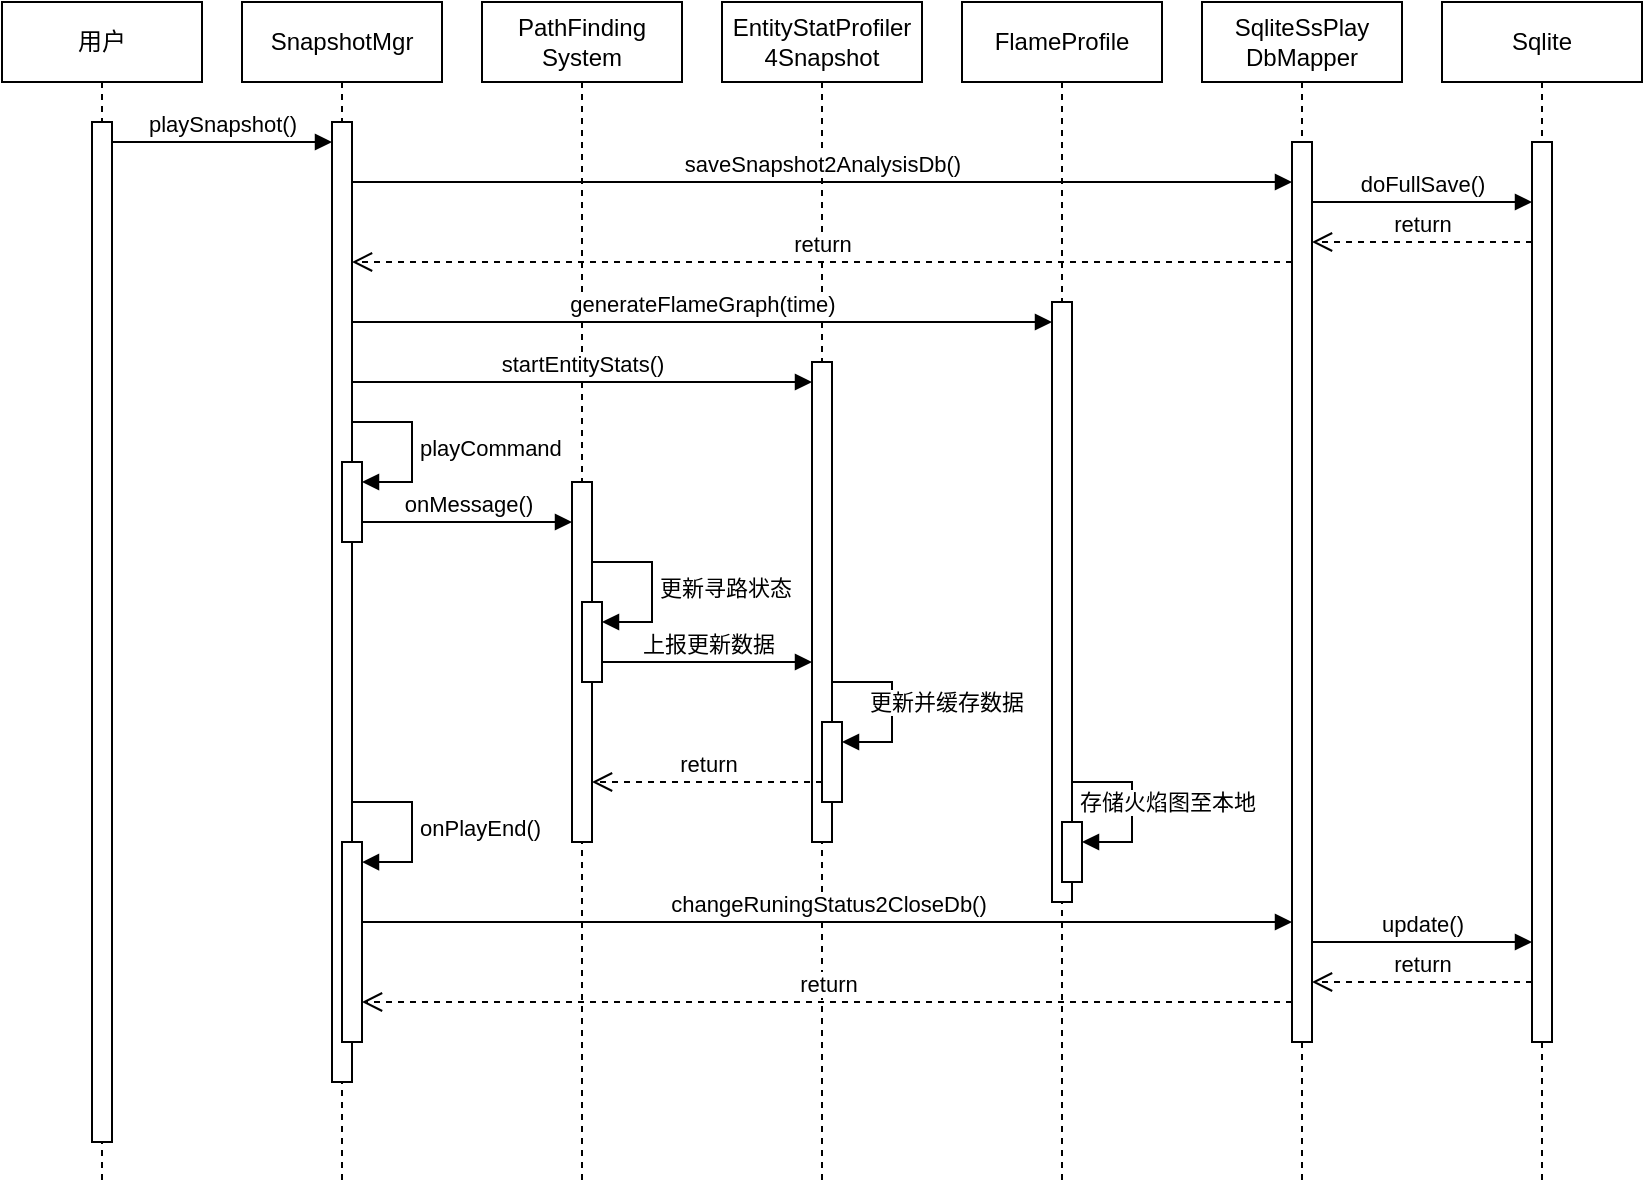 <mxfile version="20.8.22" type="github">
  <diagram name="第 1 页" id="zq2Mq9rDmm8WWnYwHjJl">
    <mxGraphModel dx="1125" dy="638" grid="1" gridSize="10" guides="1" tooltips="1" connect="1" arrows="1" fold="1" page="1" pageScale="1" pageWidth="827" pageHeight="1169" math="0" shadow="0">
      <root>
        <mxCell id="0" />
        <mxCell id="1" parent="0" />
        <mxCell id="VpdcMGoC2DRTy9kg_hOO-1" value="用户" style="shape=umlLifeline;perimeter=lifelinePerimeter;whiteSpace=wrap;html=1;container=0;dropTarget=0;collapsible=0;recursiveResize=0;outlineConnect=0;portConstraint=eastwest;newEdgeStyle={&quot;edgeStyle&quot;:&quot;elbowEdgeStyle&quot;,&quot;elbow&quot;:&quot;vertical&quot;,&quot;curved&quot;:0,&quot;rounded&quot;:0};" parent="1" vertex="1">
          <mxGeometry x="60" y="60" width="100" height="590" as="geometry" />
        </mxCell>
        <mxCell id="VpdcMGoC2DRTy9kg_hOO-7" value="" style="html=1;points=[];perimeter=orthogonalPerimeter;outlineConnect=0;targetShapes=umlLifeline;portConstraint=eastwest;newEdgeStyle={&quot;edgeStyle&quot;:&quot;elbowEdgeStyle&quot;,&quot;elbow&quot;:&quot;vertical&quot;,&quot;curved&quot;:0,&quot;rounded&quot;:0};" parent="VpdcMGoC2DRTy9kg_hOO-1" vertex="1">
          <mxGeometry x="45" y="60" width="10" height="510" as="geometry" />
        </mxCell>
        <mxCell id="VpdcMGoC2DRTy9kg_hOO-2" value="SnapshotMgr" style="shape=umlLifeline;perimeter=lifelinePerimeter;whiteSpace=wrap;html=1;container=0;dropTarget=0;collapsible=0;recursiveResize=0;outlineConnect=0;portConstraint=eastwest;newEdgeStyle={&quot;edgeStyle&quot;:&quot;elbowEdgeStyle&quot;,&quot;elbow&quot;:&quot;vertical&quot;,&quot;curved&quot;:0,&quot;rounded&quot;:0};" parent="1" vertex="1">
          <mxGeometry x="180" y="60" width="100" height="590" as="geometry" />
        </mxCell>
        <mxCell id="VpdcMGoC2DRTy9kg_hOO-8" value="" style="html=1;points=[];perimeter=orthogonalPerimeter;outlineConnect=0;targetShapes=umlLifeline;portConstraint=eastwest;newEdgeStyle={&quot;edgeStyle&quot;:&quot;elbowEdgeStyle&quot;,&quot;elbow&quot;:&quot;vertical&quot;,&quot;curved&quot;:0,&quot;rounded&quot;:0};" parent="VpdcMGoC2DRTy9kg_hOO-2" vertex="1">
          <mxGeometry x="45" y="60" width="10" height="480" as="geometry" />
        </mxCell>
        <mxCell id="VpdcMGoC2DRTy9kg_hOO-22" value="" style="html=1;points=[];perimeter=orthogonalPerimeter;outlineConnect=0;targetShapes=umlLifeline;portConstraint=eastwest;newEdgeStyle={&quot;edgeStyle&quot;:&quot;elbowEdgeStyle&quot;,&quot;elbow&quot;:&quot;vertical&quot;,&quot;curved&quot;:0,&quot;rounded&quot;:0};" parent="VpdcMGoC2DRTy9kg_hOO-2" vertex="1">
          <mxGeometry x="50" y="230" width="10" height="40" as="geometry" />
        </mxCell>
        <mxCell id="VpdcMGoC2DRTy9kg_hOO-23" value="playCommand" style="html=1;align=left;spacingLeft=2;endArrow=block;rounded=0;edgeStyle=orthogonalEdgeStyle;curved=0;rounded=0;" parent="VpdcMGoC2DRTy9kg_hOO-2" target="VpdcMGoC2DRTy9kg_hOO-22" edge="1">
          <mxGeometry relative="1" as="geometry">
            <mxPoint x="55" y="210" as="sourcePoint" />
            <Array as="points">
              <mxPoint x="85" y="240" />
            </Array>
          </mxGeometry>
        </mxCell>
        <mxCell id="VpdcMGoC2DRTy9kg_hOO-32" value="onPlayEnd()" style="html=1;align=left;spacingLeft=2;endArrow=block;rounded=0;edgeStyle=orthogonalEdgeStyle;curved=0;rounded=0;" parent="VpdcMGoC2DRTy9kg_hOO-2" edge="1">
          <mxGeometry relative="1" as="geometry">
            <mxPoint x="55" y="400" as="sourcePoint" />
            <Array as="points">
              <mxPoint x="85" y="430" />
            </Array>
            <mxPoint x="60" y="430.034" as="targetPoint" />
          </mxGeometry>
        </mxCell>
        <mxCell id="VpdcMGoC2DRTy9kg_hOO-3" value="EntityStatProfiler&lt;br&gt;4Snapshot" style="shape=umlLifeline;perimeter=lifelinePerimeter;whiteSpace=wrap;html=1;container=0;dropTarget=0;collapsible=0;recursiveResize=0;outlineConnect=0;portConstraint=eastwest;newEdgeStyle={&quot;edgeStyle&quot;:&quot;elbowEdgeStyle&quot;,&quot;elbow&quot;:&quot;vertical&quot;,&quot;curved&quot;:0,&quot;rounded&quot;:0};" parent="1" vertex="1">
          <mxGeometry x="420" y="60" width="100" height="590" as="geometry" />
        </mxCell>
        <mxCell id="VpdcMGoC2DRTy9kg_hOO-9" value="" style="html=1;points=[];perimeter=orthogonalPerimeter;outlineConnect=0;targetShapes=umlLifeline;portConstraint=eastwest;newEdgeStyle={&quot;edgeStyle&quot;:&quot;elbowEdgeStyle&quot;,&quot;elbow&quot;:&quot;vertical&quot;,&quot;curved&quot;:0,&quot;rounded&quot;:0};" parent="VpdcMGoC2DRTy9kg_hOO-3" vertex="1">
          <mxGeometry x="45" y="180" width="10" height="240" as="geometry" />
        </mxCell>
        <mxCell id="VpdcMGoC2DRTy9kg_hOO-28" value="" style="html=1;points=[];perimeter=orthogonalPerimeter;outlineConnect=0;targetShapes=umlLifeline;portConstraint=eastwest;newEdgeStyle={&quot;edgeStyle&quot;:&quot;elbowEdgeStyle&quot;,&quot;elbow&quot;:&quot;vertical&quot;,&quot;curved&quot;:0,&quot;rounded&quot;:0};" parent="VpdcMGoC2DRTy9kg_hOO-3" vertex="1">
          <mxGeometry x="50" y="360" width="10" height="40" as="geometry" />
        </mxCell>
        <mxCell id="VpdcMGoC2DRTy9kg_hOO-29" value="更新并缓存数据" style="html=1;align=left;spacingLeft=2;endArrow=block;rounded=0;edgeStyle=orthogonalEdgeStyle;curved=0;rounded=0;" parent="VpdcMGoC2DRTy9kg_hOO-3" target="VpdcMGoC2DRTy9kg_hOO-28" edge="1">
          <mxGeometry x="-0.647" y="-10" relative="1" as="geometry">
            <mxPoint x="55" y="340" as="sourcePoint" />
            <Array as="points">
              <mxPoint x="85" y="370" />
            </Array>
            <mxPoint as="offset" />
          </mxGeometry>
        </mxCell>
        <mxCell id="VpdcMGoC2DRTy9kg_hOO-4" value="PathFinding&lt;br&gt;System" style="shape=umlLifeline;perimeter=lifelinePerimeter;whiteSpace=wrap;html=1;container=0;dropTarget=0;collapsible=0;recursiveResize=0;outlineConnect=0;portConstraint=eastwest;newEdgeStyle={&quot;edgeStyle&quot;:&quot;elbowEdgeStyle&quot;,&quot;elbow&quot;:&quot;vertical&quot;,&quot;curved&quot;:0,&quot;rounded&quot;:0};" parent="1" vertex="1">
          <mxGeometry x="300" y="60" width="100" height="590" as="geometry" />
        </mxCell>
        <mxCell id="VpdcMGoC2DRTy9kg_hOO-10" value="" style="html=1;points=[];perimeter=orthogonalPerimeter;outlineConnect=0;targetShapes=umlLifeline;portConstraint=eastwest;newEdgeStyle={&quot;edgeStyle&quot;:&quot;elbowEdgeStyle&quot;,&quot;elbow&quot;:&quot;vertical&quot;,&quot;curved&quot;:0,&quot;rounded&quot;:0};" parent="VpdcMGoC2DRTy9kg_hOO-4" vertex="1">
          <mxGeometry x="45" y="240" width="10" height="180" as="geometry" />
        </mxCell>
        <mxCell id="VpdcMGoC2DRTy9kg_hOO-25" value="" style="html=1;points=[];perimeter=orthogonalPerimeter;outlineConnect=0;targetShapes=umlLifeline;portConstraint=eastwest;newEdgeStyle={&quot;edgeStyle&quot;:&quot;elbowEdgeStyle&quot;,&quot;elbow&quot;:&quot;vertical&quot;,&quot;curved&quot;:0,&quot;rounded&quot;:0};" parent="VpdcMGoC2DRTy9kg_hOO-4" vertex="1">
          <mxGeometry x="50" y="300" width="10" height="40" as="geometry" />
        </mxCell>
        <mxCell id="VpdcMGoC2DRTy9kg_hOO-26" value="更新寻路状态" style="html=1;align=left;spacingLeft=2;endArrow=block;rounded=0;edgeStyle=orthogonalEdgeStyle;curved=0;rounded=0;" parent="VpdcMGoC2DRTy9kg_hOO-4" target="VpdcMGoC2DRTy9kg_hOO-25" edge="1">
          <mxGeometry relative="1" as="geometry">
            <mxPoint x="55" y="280" as="sourcePoint" />
            <Array as="points">
              <mxPoint x="85" y="310" />
            </Array>
          </mxGeometry>
        </mxCell>
        <mxCell id="VpdcMGoC2DRTy9kg_hOO-5" value="SqliteSsPlay&lt;br&gt;DbMapper" style="shape=umlLifeline;perimeter=lifelinePerimeter;whiteSpace=wrap;html=1;container=0;dropTarget=0;collapsible=0;recursiveResize=0;outlineConnect=0;portConstraint=eastwest;newEdgeStyle={&quot;edgeStyle&quot;:&quot;elbowEdgeStyle&quot;,&quot;elbow&quot;:&quot;vertical&quot;,&quot;curved&quot;:0,&quot;rounded&quot;:0};" parent="1" vertex="1">
          <mxGeometry x="660" y="60" width="100" height="590" as="geometry" />
        </mxCell>
        <mxCell id="VpdcMGoC2DRTy9kg_hOO-11" value="" style="html=1;points=[];perimeter=orthogonalPerimeter;outlineConnect=0;targetShapes=umlLifeline;portConstraint=eastwest;newEdgeStyle={&quot;edgeStyle&quot;:&quot;elbowEdgeStyle&quot;,&quot;elbow&quot;:&quot;vertical&quot;,&quot;curved&quot;:0,&quot;rounded&quot;:0};" parent="VpdcMGoC2DRTy9kg_hOO-5" vertex="1">
          <mxGeometry x="45" y="70" width="10" height="450" as="geometry" />
        </mxCell>
        <mxCell id="VpdcMGoC2DRTy9kg_hOO-6" value="Sqlite" style="shape=umlLifeline;perimeter=lifelinePerimeter;whiteSpace=wrap;html=1;container=0;dropTarget=0;collapsible=0;recursiveResize=0;outlineConnect=0;portConstraint=eastwest;newEdgeStyle={&quot;edgeStyle&quot;:&quot;elbowEdgeStyle&quot;,&quot;elbow&quot;:&quot;vertical&quot;,&quot;curved&quot;:0,&quot;rounded&quot;:0};" parent="1" vertex="1">
          <mxGeometry x="780" y="60" width="100" height="590" as="geometry" />
        </mxCell>
        <mxCell id="VpdcMGoC2DRTy9kg_hOO-12" value="" style="html=1;points=[];perimeter=orthogonalPerimeter;outlineConnect=0;targetShapes=umlLifeline;portConstraint=eastwest;newEdgeStyle={&quot;edgeStyle&quot;:&quot;elbowEdgeStyle&quot;,&quot;elbow&quot;:&quot;vertical&quot;,&quot;curved&quot;:0,&quot;rounded&quot;:0};" parent="VpdcMGoC2DRTy9kg_hOO-6" vertex="1">
          <mxGeometry x="45" y="70" width="10" height="450" as="geometry" />
        </mxCell>
        <mxCell id="VpdcMGoC2DRTy9kg_hOO-13" value="playSnapshot()" style="html=1;verticalAlign=bottom;endArrow=block;edgeStyle=elbowEdgeStyle;elbow=vertical;curved=0;rounded=0;" parent="1" source="VpdcMGoC2DRTy9kg_hOO-7" target="VpdcMGoC2DRTy9kg_hOO-8" edge="1">
          <mxGeometry width="80" relative="1" as="geometry">
            <mxPoint x="130" y="130" as="sourcePoint" />
            <mxPoint x="210" y="130" as="targetPoint" />
            <Array as="points">
              <mxPoint x="200" y="130" />
            </Array>
          </mxGeometry>
        </mxCell>
        <mxCell id="VpdcMGoC2DRTy9kg_hOO-14" value="saveSnapshot2AnalysisDb()" style="html=1;verticalAlign=bottom;endArrow=block;edgeStyle=elbowEdgeStyle;elbow=vertical;curved=0;rounded=0;" parent="1" source="VpdcMGoC2DRTy9kg_hOO-8" target="VpdcMGoC2DRTy9kg_hOO-11" edge="1">
          <mxGeometry width="80" relative="1" as="geometry">
            <mxPoint x="320" y="150" as="sourcePoint" />
            <mxPoint x="400" y="150" as="targetPoint" />
            <Array as="points">
              <mxPoint x="370" y="150" />
              <mxPoint x="410" y="170" />
            </Array>
          </mxGeometry>
        </mxCell>
        <mxCell id="VpdcMGoC2DRTy9kg_hOO-15" value="doFullSave()" style="html=1;verticalAlign=bottom;endArrow=block;edgeStyle=elbowEdgeStyle;elbow=vertical;curved=0;rounded=0;" parent="1" source="VpdcMGoC2DRTy9kg_hOO-11" target="VpdcMGoC2DRTy9kg_hOO-12" edge="1">
          <mxGeometry width="80" relative="1" as="geometry">
            <mxPoint x="730" y="170" as="sourcePoint" />
            <mxPoint x="810" y="170" as="targetPoint" />
            <Array as="points">
              <mxPoint x="760" y="160" />
              <mxPoint x="800" y="170" />
            </Array>
          </mxGeometry>
        </mxCell>
        <mxCell id="VpdcMGoC2DRTy9kg_hOO-16" value="return" style="html=1;verticalAlign=bottom;endArrow=open;dashed=1;endSize=8;edgeStyle=elbowEdgeStyle;elbow=vertical;curved=0;rounded=0;" parent="1" source="VpdcMGoC2DRTy9kg_hOO-12" target="VpdcMGoC2DRTy9kg_hOO-11" edge="1">
          <mxGeometry relative="1" as="geometry">
            <mxPoint x="810" y="180" as="sourcePoint" />
            <mxPoint x="730" y="180" as="targetPoint" />
            <Array as="points">
              <mxPoint x="790" y="180" />
              <mxPoint x="810" y="200" />
            </Array>
          </mxGeometry>
        </mxCell>
        <mxCell id="VpdcMGoC2DRTy9kg_hOO-17" value="return" style="html=1;verticalAlign=bottom;endArrow=open;dashed=1;endSize=8;edgeStyle=elbowEdgeStyle;elbow=vertical;curved=0;rounded=0;" parent="1" source="VpdcMGoC2DRTy9kg_hOO-11" target="VpdcMGoC2DRTy9kg_hOO-8" edge="1">
          <mxGeometry relative="1" as="geometry">
            <mxPoint x="390" y="170" as="sourcePoint" />
            <mxPoint x="310" y="170" as="targetPoint" />
            <Array as="points">
              <mxPoint x="380" y="190" />
            </Array>
          </mxGeometry>
        </mxCell>
        <mxCell id="VpdcMGoC2DRTy9kg_hOO-18" value="FlameProfile" style="shape=umlLifeline;perimeter=lifelinePerimeter;whiteSpace=wrap;html=1;container=0;dropTarget=0;collapsible=0;recursiveResize=0;outlineConnect=0;portConstraint=eastwest;newEdgeStyle={&quot;edgeStyle&quot;:&quot;elbowEdgeStyle&quot;,&quot;elbow&quot;:&quot;vertical&quot;,&quot;curved&quot;:0,&quot;rounded&quot;:0};" parent="1" vertex="1">
          <mxGeometry x="540" y="60" width="100" height="590" as="geometry" />
        </mxCell>
        <mxCell id="VpdcMGoC2DRTy9kg_hOO-19" value="" style="html=1;points=[];perimeter=orthogonalPerimeter;outlineConnect=0;targetShapes=umlLifeline;portConstraint=eastwest;newEdgeStyle={&quot;edgeStyle&quot;:&quot;elbowEdgeStyle&quot;,&quot;elbow&quot;:&quot;vertical&quot;,&quot;curved&quot;:0,&quot;rounded&quot;:0};" parent="VpdcMGoC2DRTy9kg_hOO-18" vertex="1">
          <mxGeometry x="45" y="150" width="10" height="300" as="geometry" />
        </mxCell>
        <mxCell id="VpdcMGoC2DRTy9kg_hOO-55" value="" style="html=1;points=[];perimeter=orthogonalPerimeter;outlineConnect=0;targetShapes=umlLifeline;portConstraint=eastwest;newEdgeStyle={&quot;edgeStyle&quot;:&quot;elbowEdgeStyle&quot;,&quot;elbow&quot;:&quot;vertical&quot;,&quot;curved&quot;:0,&quot;rounded&quot;:0};" parent="VpdcMGoC2DRTy9kg_hOO-18" vertex="1">
          <mxGeometry x="50" y="410" width="10" height="30" as="geometry" />
        </mxCell>
        <mxCell id="VpdcMGoC2DRTy9kg_hOO-56" value="存储火焰图至本地" style="html=1;align=left;spacingLeft=2;endArrow=block;rounded=0;edgeStyle=orthogonalEdgeStyle;curved=0;rounded=0;" parent="VpdcMGoC2DRTy9kg_hOO-18" target="VpdcMGoC2DRTy9kg_hOO-55" edge="1">
          <mxGeometry x="-1.0" y="-10" relative="1" as="geometry">
            <mxPoint x="55" y="390" as="sourcePoint" />
            <Array as="points">
              <mxPoint x="85" y="420" />
            </Array>
            <mxPoint as="offset" />
          </mxGeometry>
        </mxCell>
        <mxCell id="VpdcMGoC2DRTy9kg_hOO-20" value="generateFlameGraph(time)" style="html=1;verticalAlign=bottom;endArrow=block;edgeStyle=elbowEdgeStyle;elbow=vertical;curved=0;rounded=0;" parent="1" source="VpdcMGoC2DRTy9kg_hOO-8" target="VpdcMGoC2DRTy9kg_hOO-19" edge="1">
          <mxGeometry x="0.001" width="80" relative="1" as="geometry">
            <mxPoint x="320" y="230" as="sourcePoint" />
            <mxPoint x="400" y="230" as="targetPoint" />
            <Array as="points">
              <mxPoint x="550" y="220" />
            </Array>
            <mxPoint as="offset" />
          </mxGeometry>
        </mxCell>
        <mxCell id="VpdcMGoC2DRTy9kg_hOO-21" value="startEntityStats()" style="html=1;verticalAlign=bottom;endArrow=block;edgeStyle=elbowEdgeStyle;elbow=vertical;curved=0;rounded=0;" parent="1" edge="1">
          <mxGeometry width="80" relative="1" as="geometry">
            <mxPoint x="235" y="250" as="sourcePoint" />
            <mxPoint x="465.0" y="250" as="targetPoint" />
            <Array as="points">
              <mxPoint x="280" y="250" />
              <mxPoint x="270" y="280" />
            </Array>
          </mxGeometry>
        </mxCell>
        <mxCell id="VpdcMGoC2DRTy9kg_hOO-24" value="onMessage()" style="html=1;verticalAlign=bottom;endArrow=block;edgeStyle=elbowEdgeStyle;elbow=vertical;curved=0;rounded=0;" parent="1" source="VpdcMGoC2DRTy9kg_hOO-22" target="VpdcMGoC2DRTy9kg_hOO-10" edge="1">
          <mxGeometry x="-0.001" width="80" relative="1" as="geometry">
            <mxPoint x="280" y="340" as="sourcePoint" />
            <mxPoint x="360" y="340" as="targetPoint" />
            <Array as="points">
              <mxPoint x="320" y="320" />
              <mxPoint x="280" y="360" />
            </Array>
            <mxPoint as="offset" />
          </mxGeometry>
        </mxCell>
        <mxCell id="VpdcMGoC2DRTy9kg_hOO-27" value="上报更新数据" style="html=1;verticalAlign=bottom;endArrow=block;edgeStyle=elbowEdgeStyle;elbow=vertical;curved=0;rounded=0;" parent="1" source="VpdcMGoC2DRTy9kg_hOO-25" edge="1">
          <mxGeometry width="80" relative="1" as="geometry">
            <mxPoint x="370" y="390" as="sourcePoint" />
            <mxPoint x="465.0" y="390" as="targetPoint" />
            <Array as="points">
              <mxPoint x="400" y="390" />
              <mxPoint x="380" y="400" />
            </Array>
          </mxGeometry>
        </mxCell>
        <mxCell id="VpdcMGoC2DRTy9kg_hOO-30" value="return" style="html=1;verticalAlign=bottom;endArrow=open;dashed=1;endSize=8;edgeStyle=elbowEdgeStyle;elbow=vertical;curved=0;rounded=0;" parent="1" source="VpdcMGoC2DRTy9kg_hOO-28" target="VpdcMGoC2DRTy9kg_hOO-10" edge="1">
          <mxGeometry relative="1" as="geometry">
            <mxPoint x="460" y="470" as="sourcePoint" />
            <mxPoint x="380" y="470" as="targetPoint" />
            <Array as="points">
              <mxPoint x="450" y="450" />
              <mxPoint x="440" y="440" />
            </Array>
          </mxGeometry>
        </mxCell>
        <mxCell id="VpdcMGoC2DRTy9kg_hOO-33" value="changeRuningStatus2CloseDb()" style="html=1;verticalAlign=bottom;endArrow=block;edgeStyle=elbowEdgeStyle;elbow=vertical;curved=0;rounded=0;startArrow=none;" parent="1" source="VpdcMGoC2DRTy9kg_hOO-31" target="VpdcMGoC2DRTy9kg_hOO-11" edge="1">
          <mxGeometry width="80" relative="1" as="geometry">
            <mxPoint x="240" y="515" as="sourcePoint" />
            <mxPoint x="705.0" y="515" as="targetPoint" />
            <Array as="points">
              <mxPoint x="560" y="520" />
              <mxPoint x="380" y="510" />
              <mxPoint x="520" y="515" />
            </Array>
          </mxGeometry>
        </mxCell>
        <mxCell id="VpdcMGoC2DRTy9kg_hOO-36" value="update()" style="html=1;verticalAlign=bottom;endArrow=block;edgeStyle=elbowEdgeStyle;elbow=vertical;curved=0;rounded=0;" parent="1" edge="1">
          <mxGeometry width="80" relative="1" as="geometry">
            <mxPoint x="715.0" y="530" as="sourcePoint" />
            <mxPoint x="825.0" y="530" as="targetPoint" />
            <Array as="points">
              <mxPoint x="740" y="530" />
              <mxPoint x="780" y="540" />
            </Array>
          </mxGeometry>
        </mxCell>
        <mxCell id="VpdcMGoC2DRTy9kg_hOO-37" value="return" style="html=1;verticalAlign=bottom;endArrow=open;dashed=1;endSize=8;edgeStyle=elbowEdgeStyle;elbow=vertical;curved=0;rounded=0;" parent="1" edge="1">
          <mxGeometry relative="1" as="geometry">
            <mxPoint x="825.0" y="550" as="sourcePoint" />
            <mxPoint x="715.0" y="550" as="targetPoint" />
            <Array as="points">
              <mxPoint x="790" y="550" />
            </Array>
          </mxGeometry>
        </mxCell>
        <mxCell id="VpdcMGoC2DRTy9kg_hOO-38" value="" style="html=1;verticalAlign=bottom;endArrow=none;edgeStyle=elbowEdgeStyle;elbow=vertical;curved=0;rounded=0;" parent="1" target="VpdcMGoC2DRTy9kg_hOO-31" edge="1">
          <mxGeometry width="80" relative="1" as="geometry">
            <mxPoint x="240" y="515" as="sourcePoint" />
            <mxPoint x="705.0" y="515" as="targetPoint" />
            <Array as="points" />
          </mxGeometry>
        </mxCell>
        <mxCell id="VpdcMGoC2DRTy9kg_hOO-31" value="" style="html=1;points=[];perimeter=orthogonalPerimeter;outlineConnect=0;targetShapes=umlLifeline;portConstraint=eastwest;newEdgeStyle={&quot;edgeStyle&quot;:&quot;elbowEdgeStyle&quot;,&quot;elbow&quot;:&quot;vertical&quot;,&quot;curved&quot;:0,&quot;rounded&quot;:0};" parent="1" vertex="1">
          <mxGeometry x="230" y="480" width="10" height="100" as="geometry" />
        </mxCell>
        <mxCell id="VpdcMGoC2DRTy9kg_hOO-39" value="return" style="html=1;verticalAlign=bottom;endArrow=open;dashed=1;endSize=8;edgeStyle=elbowEdgeStyle;elbow=vertical;curved=0;rounded=0;" parent="1" source="VpdcMGoC2DRTy9kg_hOO-11" target="VpdcMGoC2DRTy9kg_hOO-31" edge="1">
          <mxGeometry relative="1" as="geometry">
            <mxPoint x="580" y="570.03" as="sourcePoint" />
            <mxPoint x="500" y="570.03" as="targetPoint" />
            <Array as="points">
              <mxPoint x="540" y="560" />
              <mxPoint x="240" y="570" />
            </Array>
          </mxGeometry>
        </mxCell>
      </root>
    </mxGraphModel>
  </diagram>
</mxfile>
